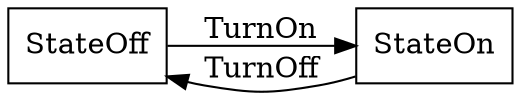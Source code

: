 digraph finite_state_machine {
  rankdir=LR;
  node[pos="1,1!",shape=box,color=black,fontcolor=black] StateOff;
  node[pos="3,1!",shape=box,color=black,fontcolor=black] StateOn;
  StateOff -> StateOn [label=TurnOn];
  StateOn -> StateOff [label=TurnOff];
}
